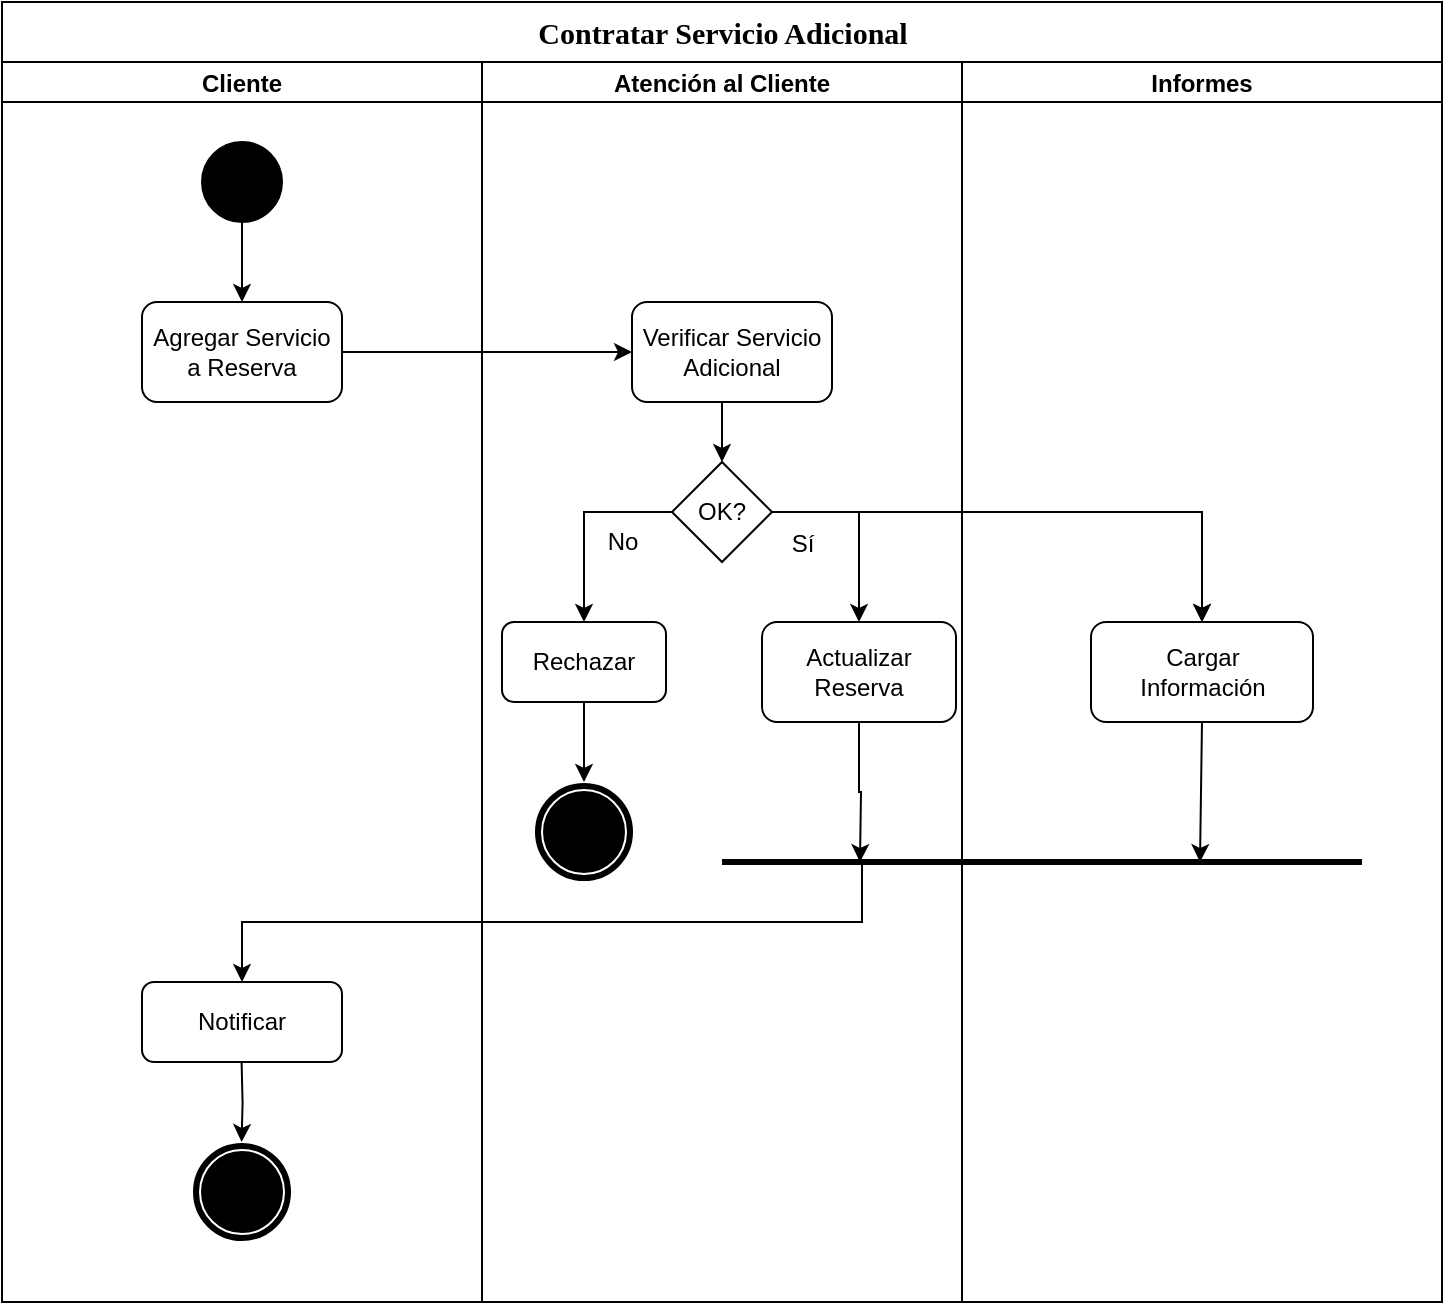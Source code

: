 <mxfile version="14.4.2" type="device"><diagram name="Page-1" id="74e2e168-ea6b-b213-b513-2b3c1d86103e"><mxGraphModel dx="1834" dy="862" grid="1" gridSize="10" guides="1" tooltips="1" connect="1" arrows="1" fold="1" page="0" pageScale="1" pageWidth="1100" pageHeight="850" background="none" math="0" shadow="0"><root><mxCell id="0"/><mxCell id="1" parent="0"/><mxCell id="77e6c97f196da883-1" value="&lt;font style=&quot;font-size: 15px&quot;&gt;Contratar Servicio Adicional&lt;/font&gt;" style="swimlane;html=1;childLayout=stackLayout;startSize=30;rounded=0;shadow=0;labelBackgroundColor=none;strokeWidth=1;fontFamily=Verdana;fontSize=8;align=center;" parent="1" vertex="1"><mxGeometry x="80" y="10" width="720" height="650" as="geometry"/></mxCell><mxCell id="U_wV_natsY5rYbrfP2wt-6" value="Cliente" style="swimlane;startSize=20;" parent="77e6c97f196da883-1" vertex="1"><mxGeometry y="30" width="240" height="620" as="geometry"/></mxCell><mxCell id="U_wV_natsY5rYbrfP2wt-15" style="edgeStyle=orthogonalEdgeStyle;rounded=0;orthogonalLoop=1;jettySize=auto;html=1;exitX=0.5;exitY=1;exitDx=0;exitDy=0;exitPerimeter=0;entryX=0.5;entryY=0;entryDx=0;entryDy=0;" parent="U_wV_natsY5rYbrfP2wt-6" source="U_wV_natsY5rYbrfP2wt-13" target="U_wV_natsY5rYbrfP2wt-14" edge="1"><mxGeometry relative="1" as="geometry"/></mxCell><mxCell id="U_wV_natsY5rYbrfP2wt-13" value="" style="verticalLabelPosition=bottom;verticalAlign=top;html=1;shape=mxgraph.flowchart.on-page_reference;fillColor=#000000;" parent="U_wV_natsY5rYbrfP2wt-6" vertex="1"><mxGeometry x="100" y="40" width="40" height="40" as="geometry"/></mxCell><mxCell id="U_wV_natsY5rYbrfP2wt-14" value="Agregar Servicio&lt;br&gt;a Reserva" style="rounded=1;whiteSpace=wrap;html=1;fillColor=#FFFFFF;" parent="U_wV_natsY5rYbrfP2wt-6" vertex="1"><mxGeometry x="70" y="120" width="100" height="50" as="geometry"/></mxCell><mxCell id="U_wV_natsY5rYbrfP2wt-68" value="" style="ellipse;shape=doubleEllipse;whiteSpace=wrap;html=1;aspect=fixed;fillColor=#000000;strokeColor=#FFFFFF;" parent="U_wV_natsY5rYbrfP2wt-6" vertex="1"><mxGeometry x="95" y="540" width="50" height="50" as="geometry"/></mxCell><mxCell id="jevwXI-Nsedb2cXsRhZL-2" value="Notificar" style="rounded=1;whiteSpace=wrap;html=1;fillColor=#FFFFFF;" parent="U_wV_natsY5rYbrfP2wt-6" vertex="1"><mxGeometry x="70" y="460" width="100" height="40" as="geometry"/></mxCell><mxCell id="jevwXI-Nsedb2cXsRhZL-3" style="edgeStyle=orthogonalEdgeStyle;rounded=0;orthogonalLoop=1;jettySize=auto;html=1;exitX=0.5;exitY=1;exitDx=0;exitDy=0;exitPerimeter=0;entryX=0.5;entryY=0;entryDx=0;entryDy=0;" parent="U_wV_natsY5rYbrfP2wt-6" edge="1"><mxGeometry relative="1" as="geometry"><mxPoint x="119.8" y="500" as="sourcePoint"/><mxPoint x="119.8" y="540" as="targetPoint"/></mxGeometry></mxCell><mxCell id="U_wV_natsY5rYbrfP2wt-29" style="edgeStyle=orthogonalEdgeStyle;rounded=0;orthogonalLoop=1;jettySize=auto;html=1;exitX=1;exitY=0.5;exitDx=0;exitDy=0;entryX=0;entryY=0.5;entryDx=0;entryDy=0;" parent="77e6c97f196da883-1" source="U_wV_natsY5rYbrfP2wt-14" target="U_wV_natsY5rYbrfP2wt-20" edge="1"><mxGeometry relative="1" as="geometry"/></mxCell><mxCell id="U_wV_natsY5rYbrfP2wt-33" style="edgeStyle=orthogonalEdgeStyle;rounded=0;orthogonalLoop=1;jettySize=auto;html=1;entryX=0.5;entryY=0;entryDx=0;entryDy=0;" parent="77e6c97f196da883-1" target="U_wV_natsY5rYbrfP2wt-32" edge="1"><mxGeometry relative="1" as="geometry"><mxPoint x="600" y="300" as="sourcePoint"/></mxGeometry></mxCell><mxCell id="U_wV_natsY5rYbrfP2wt-9" value="Atención al Cliente" style="swimlane;startSize=20;" parent="77e6c97f196da883-1" vertex="1"><mxGeometry x="240" y="30" width="240" height="620" as="geometry"/></mxCell><mxCell id="U_wV_natsY5rYbrfP2wt-23" style="edgeStyle=orthogonalEdgeStyle;rounded=0;orthogonalLoop=1;jettySize=auto;html=1;exitX=0.5;exitY=1;exitDx=0;exitDy=0;entryX=0.5;entryY=0;entryDx=0;entryDy=0;" parent="U_wV_natsY5rYbrfP2wt-9" source="U_wV_natsY5rYbrfP2wt-20" target="U_wV_natsY5rYbrfP2wt-22" edge="1"><mxGeometry relative="1" as="geometry"/></mxCell><mxCell id="U_wV_natsY5rYbrfP2wt-27" value="Rechazar" style="rounded=1;whiteSpace=wrap;html=1;fillColor=#FFFFFF;" parent="U_wV_natsY5rYbrfP2wt-9" vertex="1"><mxGeometry x="10" y="280" width="82" height="40" as="geometry"/></mxCell><mxCell id="U_wV_natsY5rYbrfP2wt-26" value="No" style="text;html=1;align=center;verticalAlign=middle;resizable=0;points=[];autosize=1;" parent="U_wV_natsY5rYbrfP2wt-9" vertex="1"><mxGeometry x="55" y="230" width="30" height="20" as="geometry"/></mxCell><mxCell id="U_wV_natsY5rYbrfP2wt-69" value="" style="ellipse;shape=doubleEllipse;whiteSpace=wrap;html=1;aspect=fixed;fillColor=#000000;strokeColor=#FFFFFF;" parent="U_wV_natsY5rYbrfP2wt-9" vertex="1"><mxGeometry x="26" y="360" width="50" height="50" as="geometry"/></mxCell><mxCell id="U_wV_natsY5rYbrfP2wt-22" value="OK?" style="rhombus;whiteSpace=wrap;html=1;fillColor=#FFFFFF;" parent="U_wV_natsY5rYbrfP2wt-9" vertex="1"><mxGeometry x="95" y="200" width="50" height="50" as="geometry"/></mxCell><mxCell id="U_wV_natsY5rYbrfP2wt-20" value="Verificar Servicio Adicional" style="rounded=1;whiteSpace=wrap;html=1;fillColor=#FFFFFF;" parent="U_wV_natsY5rYbrfP2wt-9" vertex="1"><mxGeometry x="75" y="120" width="100" height="50" as="geometry"/></mxCell><mxCell id="U_wV_natsY5rYbrfP2wt-28" value="Actualizar Reserva" style="rounded=1;whiteSpace=wrap;html=1;fillColor=#FFFFFF;" parent="U_wV_natsY5rYbrfP2wt-9" vertex="1"><mxGeometry x="140" y="280" width="97" height="50" as="geometry"/></mxCell><mxCell id="U_wV_natsY5rYbrfP2wt-24" style="edgeStyle=orthogonalEdgeStyle;rounded=0;orthogonalLoop=1;jettySize=auto;html=1;exitX=1;exitY=0.5;exitDx=0;exitDy=0;entryX=0.5;entryY=0;entryDx=0;entryDy=0;" parent="U_wV_natsY5rYbrfP2wt-9" source="U_wV_natsY5rYbrfP2wt-22" target="U_wV_natsY5rYbrfP2wt-28" edge="1"><mxGeometry relative="1" as="geometry"><mxPoint x="190" y="270" as="targetPoint"/></mxGeometry></mxCell><mxCell id="R_6P65U2re2rJt85LaXQ-1" value="Sí" style="edgeLabel;html=1;align=center;verticalAlign=middle;resizable=0;points=[];fontSize=12;" parent="U_wV_natsY5rYbrfP2wt-24" vertex="1" connectable="0"><mxGeometry x="0.287" y="1" relative="1" as="geometry"><mxPoint x="-29.5" y="-4.5" as="offset"/></mxGeometry></mxCell><mxCell id="U_wV_natsY5rYbrfP2wt-25" style="edgeStyle=orthogonalEdgeStyle;rounded=0;orthogonalLoop=1;jettySize=auto;html=1;exitX=0;exitY=0.5;exitDx=0;exitDy=0;entryX=0.5;entryY=0;entryDx=0;entryDy=0;" parent="U_wV_natsY5rYbrfP2wt-9" source="U_wV_natsY5rYbrfP2wt-22" target="U_wV_natsY5rYbrfP2wt-27" edge="1"><mxGeometry relative="1" as="geometry"><mxPoint y="260" as="targetPoint"/></mxGeometry></mxCell><mxCell id="U_wV_natsY5rYbrfP2wt-70" value="" style="endArrow=classic;html=1;strokeColor=#000000;strokeWidth=1;exitX=0.5;exitY=1;exitDx=0;exitDy=0;entryX=0.5;entryY=0;entryDx=0;entryDy=0;" parent="U_wV_natsY5rYbrfP2wt-9" source="U_wV_natsY5rYbrfP2wt-27" target="U_wV_natsY5rYbrfP2wt-69" edge="1"><mxGeometry width="50" height="50" relative="1" as="geometry"><mxPoint x="220" y="490" as="sourcePoint"/><mxPoint x="270" y="440" as="targetPoint"/></mxGeometry></mxCell><mxCell id="jevwXI-Nsedb2cXsRhZL-1" style="edgeStyle=orthogonalEdgeStyle;rounded=0;orthogonalLoop=1;jettySize=auto;html=1;" parent="U_wV_natsY5rYbrfP2wt-9" edge="1"><mxGeometry relative="1" as="geometry"><mxPoint x="-120" y="460" as="targetPoint"/><mxPoint x="270" y="400" as="sourcePoint"/><Array as="points"><mxPoint x="190" y="400"/><mxPoint x="190" y="430"/><mxPoint x="-120" y="430"/></Array></mxGeometry></mxCell><mxCell id="U_wV_natsY5rYbrfP2wt-10" value="Informes" style="swimlane;startSize=20;" parent="77e6c97f196da883-1" vertex="1"><mxGeometry x="480" y="30" width="240" height="620" as="geometry"/></mxCell><mxCell id="U_wV_natsY5rYbrfP2wt-32" value="Cargar&lt;br&gt;Información" style="rounded=1;whiteSpace=wrap;html=1;fillColor=#FFFFFF;" parent="U_wV_natsY5rYbrfP2wt-10" vertex="1"><mxGeometry x="64.5" y="280" width="111" height="50" as="geometry"/></mxCell><mxCell id="lZ_OUKK1RsgZwdN4T8AV-5" value="" style="endArrow=classic;html=1;strokeColor=#000000;strokeWidth=1;exitX=0.5;exitY=1;exitDx=0;exitDy=0;" parent="U_wV_natsY5rYbrfP2wt-10" source="U_wV_natsY5rYbrfP2wt-32" edge="1"><mxGeometry width="50" height="50" relative="1" as="geometry"><mxPoint x="119" y="380" as="sourcePoint"/><mxPoint x="119" y="400" as="targetPoint"/></mxGeometry></mxCell><mxCell id="U_wV_natsY5rYbrfP2wt-39" value="" style="endArrow=none;html=1;strokeColor=#000000;strokeWidth=3;" parent="U_wV_natsY5rYbrfP2wt-10" edge="1"><mxGeometry width="50" height="50" relative="1" as="geometry"><mxPoint x="-120" y="400" as="sourcePoint"/><mxPoint x="200" y="400" as="targetPoint"/><Array as="points"><mxPoint x="100" y="400"/></Array></mxGeometry></mxCell><mxCell id="R_6P65U2re2rJt85LaXQ-2" style="edgeStyle=orthogonalEdgeStyle;rounded=0;orthogonalLoop=1;jettySize=auto;html=1;entryX=0.5;entryY=0;entryDx=0;entryDy=0;fontSize=12;" parent="77e6c97f196da883-1" source="U_wV_natsY5rYbrfP2wt-22" target="U_wV_natsY5rYbrfP2wt-32" edge="1"><mxGeometry relative="1" as="geometry"/></mxCell><mxCell id="R_6P65U2re2rJt85LaXQ-3" style="edgeStyle=orthogonalEdgeStyle;rounded=0;orthogonalLoop=1;jettySize=auto;html=1;exitX=0.5;exitY=1;exitDx=0;exitDy=0;fontSize=12;" parent="1" source="U_wV_natsY5rYbrfP2wt-28" edge="1"><mxGeometry relative="1" as="geometry"><mxPoint x="509" y="440" as="targetPoint"/></mxGeometry></mxCell></root></mxGraphModel></diagram></mxfile>